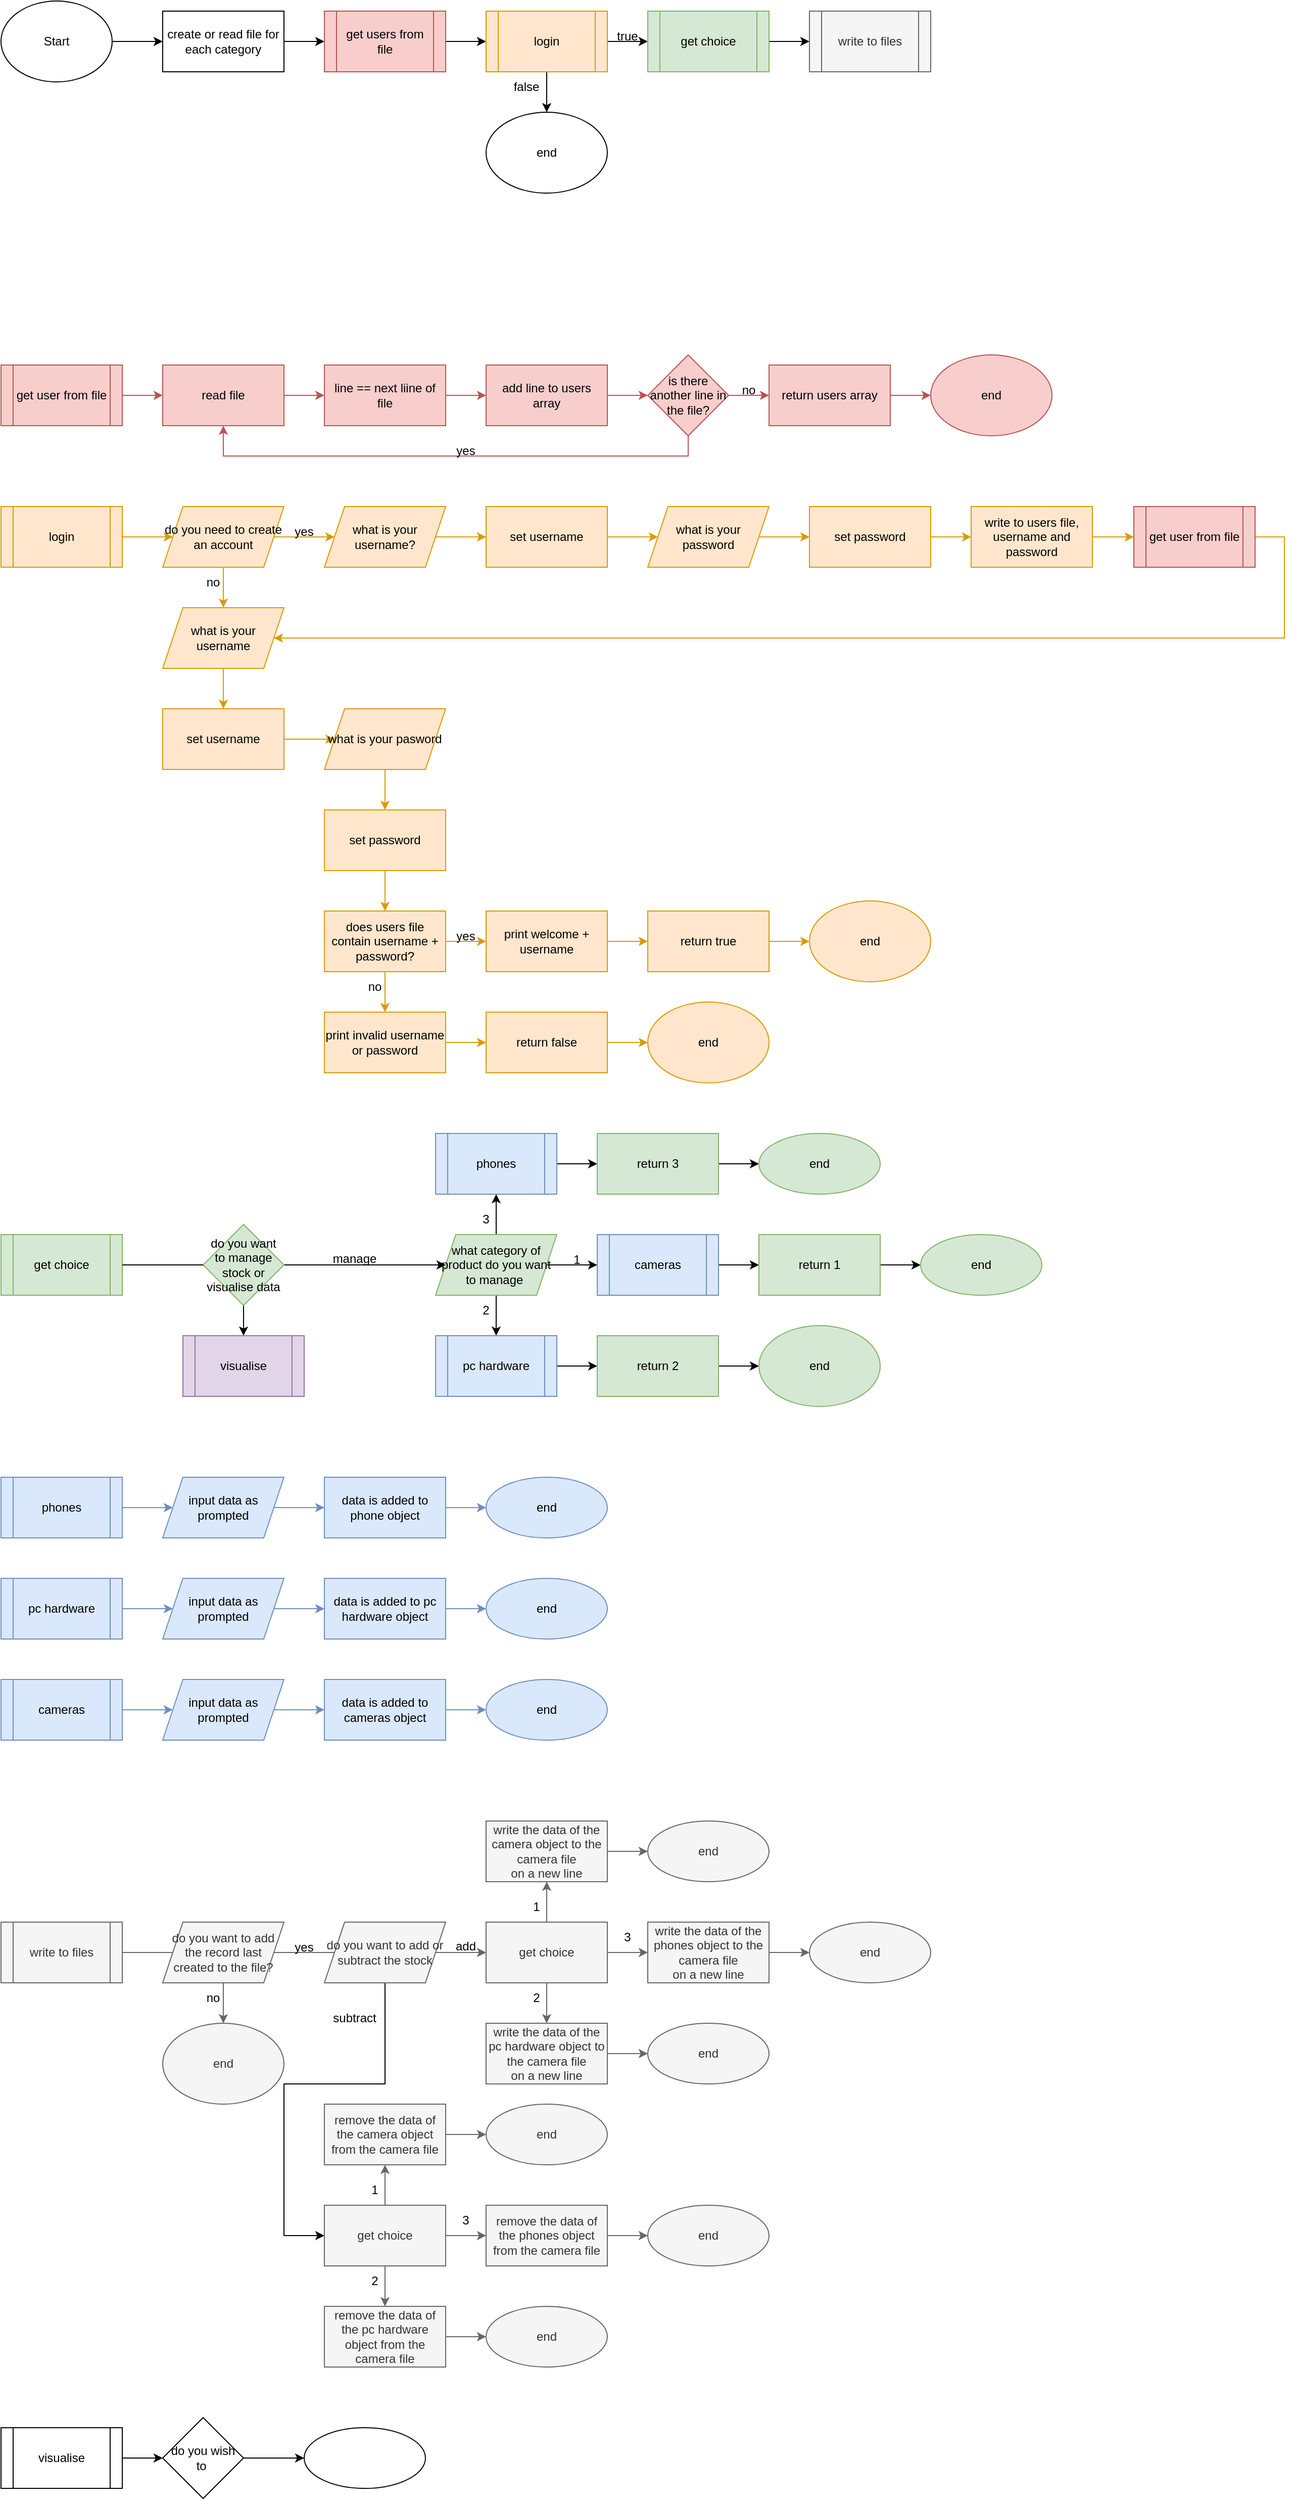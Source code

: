 <mxfile version="18.0.8" type="github">
  <diagram id="C5RBs43oDa-KdzZeNtuy" name="Page-1">
    <mxGraphModel dx="1778" dy="921" grid="1" gridSize="10" guides="1" tooltips="1" connect="1" arrows="1" fold="1" page="1" pageScale="1" pageWidth="827" pageHeight="1169" math="0" shadow="0">
      <root>
        <mxCell id="WIyWlLk6GJQsqaUBKTNV-0" />
        <mxCell id="WIyWlLk6GJQsqaUBKTNV-1" parent="WIyWlLk6GJQsqaUBKTNV-0" />
        <mxCell id="VI_tDkUgzW6t_YD8F6Dv-2" style="edgeStyle=orthogonalEdgeStyle;rounded=0;orthogonalLoop=1;jettySize=auto;html=1;entryX=0;entryY=0.5;entryDx=0;entryDy=0;" parent="WIyWlLk6GJQsqaUBKTNV-1" source="VI_tDkUgzW6t_YD8F6Dv-0" target="VI_tDkUgzW6t_YD8F6Dv-1" edge="1">
          <mxGeometry relative="1" as="geometry" />
        </mxCell>
        <mxCell id="VI_tDkUgzW6t_YD8F6Dv-0" value="Start" style="ellipse;whiteSpace=wrap;html=1;" parent="WIyWlLk6GJQsqaUBKTNV-1" vertex="1">
          <mxGeometry width="110" height="80" as="geometry" />
        </mxCell>
        <mxCell id="VI_tDkUgzW6t_YD8F6Dv-4" style="edgeStyle=orthogonalEdgeStyle;rounded=0;orthogonalLoop=1;jettySize=auto;html=1;exitX=1;exitY=0.5;exitDx=0;exitDy=0;entryX=0;entryY=0.5;entryDx=0;entryDy=0;" parent="WIyWlLk6GJQsqaUBKTNV-1" source="VI_tDkUgzW6t_YD8F6Dv-1" target="VI_tDkUgzW6t_YD8F6Dv-3" edge="1">
          <mxGeometry relative="1" as="geometry" />
        </mxCell>
        <mxCell id="VI_tDkUgzW6t_YD8F6Dv-1" value="create or read file for each category" style="rounded=0;whiteSpace=wrap;html=1;" parent="WIyWlLk6GJQsqaUBKTNV-1" vertex="1">
          <mxGeometry x="160" y="10" width="120" height="60" as="geometry" />
        </mxCell>
        <mxCell id="VI_tDkUgzW6t_YD8F6Dv-25" style="edgeStyle=orthogonalEdgeStyle;rounded=0;orthogonalLoop=1;jettySize=auto;html=1;exitX=1;exitY=0.5;exitDx=0;exitDy=0;entryX=0;entryY=0.5;entryDx=0;entryDy=0;" parent="WIyWlLk6GJQsqaUBKTNV-1" source="VI_tDkUgzW6t_YD8F6Dv-3" target="VI_tDkUgzW6t_YD8F6Dv-24" edge="1">
          <mxGeometry relative="1" as="geometry" />
        </mxCell>
        <mxCell id="VI_tDkUgzW6t_YD8F6Dv-3" value="get users from file" style="shape=process;whiteSpace=wrap;html=1;backgroundOutline=1;fillColor=#f8cecc;strokeColor=#b85450;" parent="WIyWlLk6GJQsqaUBKTNV-1" vertex="1">
          <mxGeometry x="320" y="10" width="120" height="60" as="geometry" />
        </mxCell>
        <mxCell id="VI_tDkUgzW6t_YD8F6Dv-7" style="edgeStyle=orthogonalEdgeStyle;rounded=0;orthogonalLoop=1;jettySize=auto;html=1;exitX=1;exitY=0.5;exitDx=0;exitDy=0;entryX=0;entryY=0.5;entryDx=0;entryDy=0;fillColor=#f8cecc;strokeColor=#b85450;" parent="WIyWlLk6GJQsqaUBKTNV-1" source="VI_tDkUgzW6t_YD8F6Dv-5" target="VI_tDkUgzW6t_YD8F6Dv-6" edge="1">
          <mxGeometry relative="1" as="geometry" />
        </mxCell>
        <mxCell id="VI_tDkUgzW6t_YD8F6Dv-5" value="get user from file" style="shape=process;whiteSpace=wrap;html=1;backgroundOutline=1;fillColor=#f8cecc;strokeColor=#b85450;" parent="WIyWlLk6GJQsqaUBKTNV-1" vertex="1">
          <mxGeometry y="360" width="120" height="60" as="geometry" />
        </mxCell>
        <mxCell id="VI_tDkUgzW6t_YD8F6Dv-9" style="edgeStyle=orthogonalEdgeStyle;rounded=0;orthogonalLoop=1;jettySize=auto;html=1;exitX=1;exitY=0.5;exitDx=0;exitDy=0;entryX=0;entryY=0.5;entryDx=0;entryDy=0;fillColor=#f8cecc;strokeColor=#b85450;" parent="WIyWlLk6GJQsqaUBKTNV-1" source="VI_tDkUgzW6t_YD8F6Dv-6" target="VI_tDkUgzW6t_YD8F6Dv-8" edge="1">
          <mxGeometry relative="1" as="geometry" />
        </mxCell>
        <mxCell id="VI_tDkUgzW6t_YD8F6Dv-6" value="read file" style="rounded=0;whiteSpace=wrap;html=1;fillColor=#f8cecc;strokeColor=#b85450;" parent="WIyWlLk6GJQsqaUBKTNV-1" vertex="1">
          <mxGeometry x="160" y="360" width="120" height="60" as="geometry" />
        </mxCell>
        <mxCell id="VI_tDkUgzW6t_YD8F6Dv-11" style="edgeStyle=orthogonalEdgeStyle;rounded=0;orthogonalLoop=1;jettySize=auto;html=1;exitX=1;exitY=0.5;exitDx=0;exitDy=0;entryX=0;entryY=0.5;entryDx=0;entryDy=0;fillColor=#f8cecc;strokeColor=#b85450;" parent="WIyWlLk6GJQsqaUBKTNV-1" source="VI_tDkUgzW6t_YD8F6Dv-8" target="VI_tDkUgzW6t_YD8F6Dv-10" edge="1">
          <mxGeometry relative="1" as="geometry" />
        </mxCell>
        <mxCell id="VI_tDkUgzW6t_YD8F6Dv-8" value="line == next liine of file" style="rounded=0;whiteSpace=wrap;html=1;fillColor=#f8cecc;strokeColor=#b85450;" parent="WIyWlLk6GJQsqaUBKTNV-1" vertex="1">
          <mxGeometry x="320" y="360" width="120" height="60" as="geometry" />
        </mxCell>
        <mxCell id="VI_tDkUgzW6t_YD8F6Dv-13" style="edgeStyle=orthogonalEdgeStyle;rounded=0;orthogonalLoop=1;jettySize=auto;html=1;exitX=1;exitY=0.5;exitDx=0;exitDy=0;fillColor=#f8cecc;strokeColor=#b85450;" parent="WIyWlLk6GJQsqaUBKTNV-1" source="VI_tDkUgzW6t_YD8F6Dv-10" target="VI_tDkUgzW6t_YD8F6Dv-12" edge="1">
          <mxGeometry relative="1" as="geometry" />
        </mxCell>
        <mxCell id="VI_tDkUgzW6t_YD8F6Dv-10" value="add line to users array" style="rounded=0;whiteSpace=wrap;html=1;fillColor=#f8cecc;strokeColor=#b85450;" parent="WIyWlLk6GJQsqaUBKTNV-1" vertex="1">
          <mxGeometry x="480" y="360" width="120" height="60" as="geometry" />
        </mxCell>
        <mxCell id="VI_tDkUgzW6t_YD8F6Dv-15" style="edgeStyle=orthogonalEdgeStyle;rounded=0;orthogonalLoop=1;jettySize=auto;html=1;exitX=0.5;exitY=1;exitDx=0;exitDy=0;entryX=0.5;entryY=1;entryDx=0;entryDy=0;fillColor=#f8cecc;strokeColor=#b85450;" parent="WIyWlLk6GJQsqaUBKTNV-1" source="VI_tDkUgzW6t_YD8F6Dv-12" target="VI_tDkUgzW6t_YD8F6Dv-6" edge="1">
          <mxGeometry relative="1" as="geometry" />
        </mxCell>
        <mxCell id="VI_tDkUgzW6t_YD8F6Dv-20" style="edgeStyle=orthogonalEdgeStyle;rounded=0;orthogonalLoop=1;jettySize=auto;html=1;entryX=0;entryY=0.5;entryDx=0;entryDy=0;fillColor=#f8cecc;strokeColor=#b85450;" parent="WIyWlLk6GJQsqaUBKTNV-1" source="VI_tDkUgzW6t_YD8F6Dv-12" target="VI_tDkUgzW6t_YD8F6Dv-19" edge="1">
          <mxGeometry relative="1" as="geometry" />
        </mxCell>
        <mxCell id="VI_tDkUgzW6t_YD8F6Dv-12" value="is there another line in the file?" style="rhombus;whiteSpace=wrap;html=1;fillColor=#f8cecc;strokeColor=#b85450;" parent="WIyWlLk6GJQsqaUBKTNV-1" vertex="1">
          <mxGeometry x="640" y="350" width="80" height="80" as="geometry" />
        </mxCell>
        <mxCell id="VI_tDkUgzW6t_YD8F6Dv-16" value="yes" style="text;html=1;align=center;verticalAlign=middle;whiteSpace=wrap;rounded=0;" parent="WIyWlLk6GJQsqaUBKTNV-1" vertex="1">
          <mxGeometry x="430" y="430" width="60" height="30" as="geometry" />
        </mxCell>
        <mxCell id="VI_tDkUgzW6t_YD8F6Dv-22" style="edgeStyle=orthogonalEdgeStyle;rounded=0;orthogonalLoop=1;jettySize=auto;html=1;exitX=1;exitY=0.5;exitDx=0;exitDy=0;entryX=0;entryY=0.5;entryDx=0;entryDy=0;fillColor=#f8cecc;strokeColor=#b85450;" parent="WIyWlLk6GJQsqaUBKTNV-1" source="VI_tDkUgzW6t_YD8F6Dv-19" target="VI_tDkUgzW6t_YD8F6Dv-21" edge="1">
          <mxGeometry relative="1" as="geometry" />
        </mxCell>
        <mxCell id="VI_tDkUgzW6t_YD8F6Dv-19" value="return users array" style="rounded=0;whiteSpace=wrap;html=1;fillColor=#f8cecc;strokeColor=#b85450;" parent="WIyWlLk6GJQsqaUBKTNV-1" vertex="1">
          <mxGeometry x="760" y="360" width="120" height="60" as="geometry" />
        </mxCell>
        <mxCell id="VI_tDkUgzW6t_YD8F6Dv-21" value="end" style="ellipse;whiteSpace=wrap;html=1;fillColor=#f8cecc;strokeColor=#b85450;" parent="WIyWlLk6GJQsqaUBKTNV-1" vertex="1">
          <mxGeometry x="920" y="350" width="120" height="80" as="geometry" />
        </mxCell>
        <mxCell id="VI_tDkUgzW6t_YD8F6Dv-23" value="no" style="text;html=1;align=center;verticalAlign=middle;whiteSpace=wrap;rounded=0;" parent="WIyWlLk6GJQsqaUBKTNV-1" vertex="1">
          <mxGeometry x="710" y="370" width="60" height="30" as="geometry" />
        </mxCell>
        <mxCell id="VI_tDkUgzW6t_YD8F6Dv-73" value="" style="edgeStyle=orthogonalEdgeStyle;rounded=0;orthogonalLoop=1;jettySize=auto;html=1;" parent="WIyWlLk6GJQsqaUBKTNV-1" source="VI_tDkUgzW6t_YD8F6Dv-24" target="VI_tDkUgzW6t_YD8F6Dv-72" edge="1">
          <mxGeometry relative="1" as="geometry" />
        </mxCell>
        <mxCell id="VI_tDkUgzW6t_YD8F6Dv-76" value="" style="edgeStyle=orthogonalEdgeStyle;rounded=0;orthogonalLoop=1;jettySize=auto;html=1;" parent="WIyWlLk6GJQsqaUBKTNV-1" source="VI_tDkUgzW6t_YD8F6Dv-24" target="VI_tDkUgzW6t_YD8F6Dv-75" edge="1">
          <mxGeometry relative="1" as="geometry" />
        </mxCell>
        <mxCell id="VI_tDkUgzW6t_YD8F6Dv-24" value="login" style="shape=process;whiteSpace=wrap;html=1;backgroundOutline=1;fillColor=#ffe6cc;strokeColor=#d79b00;" parent="WIyWlLk6GJQsqaUBKTNV-1" vertex="1">
          <mxGeometry x="480" y="10" width="120" height="60" as="geometry" />
        </mxCell>
        <mxCell id="VI_tDkUgzW6t_YD8F6Dv-28" style="edgeStyle=orthogonalEdgeStyle;rounded=0;orthogonalLoop=1;jettySize=auto;html=1;exitX=1;exitY=0.5;exitDx=0;exitDy=0;fillColor=#ffe6cc;strokeColor=#d79b00;" parent="WIyWlLk6GJQsqaUBKTNV-1" source="VI_tDkUgzW6t_YD8F6Dv-26" target="VI_tDkUgzW6t_YD8F6Dv-27" edge="1">
          <mxGeometry relative="1" as="geometry" />
        </mxCell>
        <mxCell id="VI_tDkUgzW6t_YD8F6Dv-26" value="login" style="shape=process;whiteSpace=wrap;html=1;backgroundOutline=1;fillColor=#ffe6cc;strokeColor=#d79b00;" parent="WIyWlLk6GJQsqaUBKTNV-1" vertex="1">
          <mxGeometry y="500" width="120" height="60" as="geometry" />
        </mxCell>
        <mxCell id="VI_tDkUgzW6t_YD8F6Dv-31" style="edgeStyle=orthogonalEdgeStyle;rounded=0;orthogonalLoop=1;jettySize=auto;html=1;exitX=1;exitY=0.5;exitDx=0;exitDy=0;fillColor=#ffe6cc;strokeColor=#d79b00;" parent="WIyWlLk6GJQsqaUBKTNV-1" source="VI_tDkUgzW6t_YD8F6Dv-27" target="VI_tDkUgzW6t_YD8F6Dv-30" edge="1">
          <mxGeometry relative="1" as="geometry" />
        </mxCell>
        <mxCell id="VI_tDkUgzW6t_YD8F6Dv-47" value="" style="edgeStyle=orthogonalEdgeStyle;rounded=0;orthogonalLoop=1;jettySize=auto;html=1;fillColor=#ffe6cc;strokeColor=#d79b00;" parent="WIyWlLk6GJQsqaUBKTNV-1" source="VI_tDkUgzW6t_YD8F6Dv-27" target="VI_tDkUgzW6t_YD8F6Dv-46" edge="1">
          <mxGeometry relative="1" as="geometry" />
        </mxCell>
        <mxCell id="VI_tDkUgzW6t_YD8F6Dv-27" value="do you need to create an account" style="shape=parallelogram;perimeter=parallelogramPerimeter;whiteSpace=wrap;html=1;fixedSize=1;fillColor=#ffe6cc;strokeColor=#d79b00;" parent="WIyWlLk6GJQsqaUBKTNV-1" vertex="1">
          <mxGeometry x="160" y="500" width="120" height="60" as="geometry" />
        </mxCell>
        <mxCell id="VI_tDkUgzW6t_YD8F6Dv-33" style="edgeStyle=orthogonalEdgeStyle;rounded=0;orthogonalLoop=1;jettySize=auto;html=1;exitX=1;exitY=0.5;exitDx=0;exitDy=0;entryX=0;entryY=0.5;entryDx=0;entryDy=0;fillColor=#ffe6cc;strokeColor=#d79b00;" parent="WIyWlLk6GJQsqaUBKTNV-1" source="VI_tDkUgzW6t_YD8F6Dv-30" target="VI_tDkUgzW6t_YD8F6Dv-32" edge="1">
          <mxGeometry relative="1" as="geometry" />
        </mxCell>
        <mxCell id="VI_tDkUgzW6t_YD8F6Dv-30" value="what is your username?" style="shape=parallelogram;perimeter=parallelogramPerimeter;whiteSpace=wrap;html=1;fixedSize=1;fillColor=#ffe6cc;strokeColor=#d79b00;" parent="WIyWlLk6GJQsqaUBKTNV-1" vertex="1">
          <mxGeometry x="320" y="500" width="120" height="60" as="geometry" />
        </mxCell>
        <mxCell id="VI_tDkUgzW6t_YD8F6Dv-35" style="edgeStyle=orthogonalEdgeStyle;rounded=0;orthogonalLoop=1;jettySize=auto;html=1;exitX=1;exitY=0.5;exitDx=0;exitDy=0;fillColor=#ffe6cc;strokeColor=#d79b00;" parent="WIyWlLk6GJQsqaUBKTNV-1" source="VI_tDkUgzW6t_YD8F6Dv-32" target="VI_tDkUgzW6t_YD8F6Dv-34" edge="1">
          <mxGeometry relative="1" as="geometry" />
        </mxCell>
        <mxCell id="VI_tDkUgzW6t_YD8F6Dv-32" value="set username" style="rounded=0;whiteSpace=wrap;html=1;fillColor=#ffe6cc;strokeColor=#d79b00;" parent="WIyWlLk6GJQsqaUBKTNV-1" vertex="1">
          <mxGeometry x="480" y="500" width="120" height="60" as="geometry" />
        </mxCell>
        <mxCell id="VI_tDkUgzW6t_YD8F6Dv-38" value="" style="edgeStyle=orthogonalEdgeStyle;rounded=0;orthogonalLoop=1;jettySize=auto;html=1;fillColor=#ffe6cc;strokeColor=#d79b00;" parent="WIyWlLk6GJQsqaUBKTNV-1" source="VI_tDkUgzW6t_YD8F6Dv-34" target="VI_tDkUgzW6t_YD8F6Dv-37" edge="1">
          <mxGeometry relative="1" as="geometry" />
        </mxCell>
        <mxCell id="VI_tDkUgzW6t_YD8F6Dv-34" value="what is your password" style="shape=parallelogram;perimeter=parallelogramPerimeter;whiteSpace=wrap;html=1;fixedSize=1;fillColor=#ffe6cc;strokeColor=#d79b00;" parent="WIyWlLk6GJQsqaUBKTNV-1" vertex="1">
          <mxGeometry x="640" y="500" width="120" height="60" as="geometry" />
        </mxCell>
        <mxCell id="VI_tDkUgzW6t_YD8F6Dv-36" value="yes" style="text;html=1;align=center;verticalAlign=middle;whiteSpace=wrap;rounded=0;" parent="WIyWlLk6GJQsqaUBKTNV-1" vertex="1">
          <mxGeometry x="270" y="510" width="60" height="30" as="geometry" />
        </mxCell>
        <mxCell id="VI_tDkUgzW6t_YD8F6Dv-40" value="" style="edgeStyle=orthogonalEdgeStyle;rounded=0;orthogonalLoop=1;jettySize=auto;html=1;fillColor=#ffe6cc;strokeColor=#d79b00;" parent="WIyWlLk6GJQsqaUBKTNV-1" source="VI_tDkUgzW6t_YD8F6Dv-37" target="VI_tDkUgzW6t_YD8F6Dv-39" edge="1">
          <mxGeometry relative="1" as="geometry" />
        </mxCell>
        <mxCell id="VI_tDkUgzW6t_YD8F6Dv-37" value="set password" style="rounded=0;whiteSpace=wrap;html=1;fillColor=#ffe6cc;strokeColor=#d79b00;" parent="WIyWlLk6GJQsqaUBKTNV-1" vertex="1">
          <mxGeometry x="800" y="500" width="120" height="60" as="geometry" />
        </mxCell>
        <mxCell id="VI_tDkUgzW6t_YD8F6Dv-42" value="" style="edgeStyle=orthogonalEdgeStyle;rounded=0;orthogonalLoop=1;jettySize=auto;html=1;fillColor=#ffe6cc;strokeColor=#d79b00;" parent="WIyWlLk6GJQsqaUBKTNV-1" source="VI_tDkUgzW6t_YD8F6Dv-39" target="VI_tDkUgzW6t_YD8F6Dv-41" edge="1">
          <mxGeometry relative="1" as="geometry" />
        </mxCell>
        <mxCell id="VI_tDkUgzW6t_YD8F6Dv-39" value="write to users file, username and password" style="rounded=0;whiteSpace=wrap;html=1;fillColor=#ffe6cc;strokeColor=#d79b00;" parent="WIyWlLk6GJQsqaUBKTNV-1" vertex="1">
          <mxGeometry x="960" y="500" width="120" height="60" as="geometry" />
        </mxCell>
        <mxCell id="VI_tDkUgzW6t_YD8F6Dv-45" value="" style="edgeStyle=orthogonalEdgeStyle;rounded=0;orthogonalLoop=1;jettySize=auto;html=1;entryX=1;entryY=0.5;entryDx=0;entryDy=0;fillColor=#ffe6cc;strokeColor=#d79b00;" parent="WIyWlLk6GJQsqaUBKTNV-1" source="VI_tDkUgzW6t_YD8F6Dv-41" target="VI_tDkUgzW6t_YD8F6Dv-46" edge="1">
          <mxGeometry relative="1" as="geometry">
            <mxPoint x="520" y="650" as="targetPoint" />
            <Array as="points">
              <mxPoint x="1270" y="530" />
              <mxPoint x="1270" y="630" />
            </Array>
          </mxGeometry>
        </mxCell>
        <mxCell id="VI_tDkUgzW6t_YD8F6Dv-41" value="get user from file" style="shape=process;whiteSpace=wrap;html=1;backgroundOutline=1;fillColor=#f8cecc;strokeColor=#b85450;" parent="WIyWlLk6GJQsqaUBKTNV-1" vertex="1">
          <mxGeometry x="1121" y="500" width="120" height="60" as="geometry" />
        </mxCell>
        <mxCell id="VI_tDkUgzW6t_YD8F6Dv-49" value="" style="edgeStyle=orthogonalEdgeStyle;rounded=0;orthogonalLoop=1;jettySize=auto;html=1;fillColor=#ffe6cc;strokeColor=#d79b00;" parent="WIyWlLk6GJQsqaUBKTNV-1" source="VI_tDkUgzW6t_YD8F6Dv-46" target="VI_tDkUgzW6t_YD8F6Dv-48" edge="1">
          <mxGeometry relative="1" as="geometry" />
        </mxCell>
        <mxCell id="VI_tDkUgzW6t_YD8F6Dv-46" value="what is your username" style="shape=parallelogram;perimeter=parallelogramPerimeter;whiteSpace=wrap;html=1;fixedSize=1;fillColor=#ffe6cc;strokeColor=#d79b00;" parent="WIyWlLk6GJQsqaUBKTNV-1" vertex="1">
          <mxGeometry x="160" y="600" width="120" height="60" as="geometry" />
        </mxCell>
        <mxCell id="VI_tDkUgzW6t_YD8F6Dv-51" value="" style="edgeStyle=orthogonalEdgeStyle;rounded=0;orthogonalLoop=1;jettySize=auto;html=1;fillColor=#ffe6cc;strokeColor=#d79b00;" parent="WIyWlLk6GJQsqaUBKTNV-1" source="VI_tDkUgzW6t_YD8F6Dv-48" target="VI_tDkUgzW6t_YD8F6Dv-50" edge="1">
          <mxGeometry relative="1" as="geometry" />
        </mxCell>
        <mxCell id="VI_tDkUgzW6t_YD8F6Dv-48" value="set username" style="rounded=0;whiteSpace=wrap;html=1;fillColor=#ffe6cc;strokeColor=#d79b00;" parent="WIyWlLk6GJQsqaUBKTNV-1" vertex="1">
          <mxGeometry x="160" y="700" width="120" height="60" as="geometry" />
        </mxCell>
        <mxCell id="VI_tDkUgzW6t_YD8F6Dv-53" value="" style="edgeStyle=orthogonalEdgeStyle;rounded=0;orthogonalLoop=1;jettySize=auto;html=1;fillColor=#ffe6cc;strokeColor=#d79b00;" parent="WIyWlLk6GJQsqaUBKTNV-1" source="VI_tDkUgzW6t_YD8F6Dv-50" target="VI_tDkUgzW6t_YD8F6Dv-52" edge="1">
          <mxGeometry relative="1" as="geometry" />
        </mxCell>
        <mxCell id="VI_tDkUgzW6t_YD8F6Dv-50" value="what is your pasword" style="shape=parallelogram;perimeter=parallelogramPerimeter;whiteSpace=wrap;html=1;fixedSize=1;fillColor=#ffe6cc;strokeColor=#d79b00;" parent="WIyWlLk6GJQsqaUBKTNV-1" vertex="1">
          <mxGeometry x="320" y="700" width="120" height="60" as="geometry" />
        </mxCell>
        <mxCell id="VI_tDkUgzW6t_YD8F6Dv-55" value="" style="edgeStyle=orthogonalEdgeStyle;rounded=0;orthogonalLoop=1;jettySize=auto;html=1;fillColor=#ffe6cc;strokeColor=#d79b00;" parent="WIyWlLk6GJQsqaUBKTNV-1" source="VI_tDkUgzW6t_YD8F6Dv-52" target="VI_tDkUgzW6t_YD8F6Dv-54" edge="1">
          <mxGeometry relative="1" as="geometry" />
        </mxCell>
        <mxCell id="VI_tDkUgzW6t_YD8F6Dv-52" value="set password" style="rounded=0;whiteSpace=wrap;html=1;fillColor=#ffe6cc;strokeColor=#d79b00;" parent="WIyWlLk6GJQsqaUBKTNV-1" vertex="1">
          <mxGeometry x="320" y="800" width="120" height="60" as="geometry" />
        </mxCell>
        <mxCell id="VI_tDkUgzW6t_YD8F6Dv-57" value="" style="edgeStyle=orthogonalEdgeStyle;rounded=0;orthogonalLoop=1;jettySize=auto;html=1;fillColor=#ffe6cc;strokeColor=#d79b00;" parent="WIyWlLk6GJQsqaUBKTNV-1" source="VI_tDkUgzW6t_YD8F6Dv-54" target="VI_tDkUgzW6t_YD8F6Dv-56" edge="1">
          <mxGeometry relative="1" as="geometry" />
        </mxCell>
        <mxCell id="VI_tDkUgzW6t_YD8F6Dv-64" value="" style="edgeStyle=orthogonalEdgeStyle;rounded=0;orthogonalLoop=1;jettySize=auto;html=1;fillColor=#ffe6cc;strokeColor=#d79b00;" parent="WIyWlLk6GJQsqaUBKTNV-1" source="VI_tDkUgzW6t_YD8F6Dv-54" target="VI_tDkUgzW6t_YD8F6Dv-63" edge="1">
          <mxGeometry relative="1" as="geometry" />
        </mxCell>
        <mxCell id="VI_tDkUgzW6t_YD8F6Dv-54" value="does users file contain username + password?" style="rounded=0;whiteSpace=wrap;html=1;fillColor=#ffe6cc;strokeColor=#d79b00;" parent="WIyWlLk6GJQsqaUBKTNV-1" vertex="1">
          <mxGeometry x="320" y="900" width="120" height="60" as="geometry" />
        </mxCell>
        <mxCell id="VI_tDkUgzW6t_YD8F6Dv-60" value="" style="edgeStyle=orthogonalEdgeStyle;rounded=0;orthogonalLoop=1;jettySize=auto;html=1;fillColor=#ffe6cc;strokeColor=#d79b00;" parent="WIyWlLk6GJQsqaUBKTNV-1" source="VI_tDkUgzW6t_YD8F6Dv-56" target="VI_tDkUgzW6t_YD8F6Dv-59" edge="1">
          <mxGeometry relative="1" as="geometry" />
        </mxCell>
        <mxCell id="VI_tDkUgzW6t_YD8F6Dv-56" value="print welcome + username" style="rounded=0;whiteSpace=wrap;html=1;fillColor=#ffe6cc;strokeColor=#d79b00;" parent="WIyWlLk6GJQsqaUBKTNV-1" vertex="1">
          <mxGeometry x="480" y="900" width="120" height="60" as="geometry" />
        </mxCell>
        <mxCell id="VI_tDkUgzW6t_YD8F6Dv-62" value="" style="edgeStyle=orthogonalEdgeStyle;rounded=0;orthogonalLoop=1;jettySize=auto;html=1;fillColor=#ffe6cc;strokeColor=#d79b00;" parent="WIyWlLk6GJQsqaUBKTNV-1" source="VI_tDkUgzW6t_YD8F6Dv-59" target="VI_tDkUgzW6t_YD8F6Dv-61" edge="1">
          <mxGeometry relative="1" as="geometry" />
        </mxCell>
        <mxCell id="VI_tDkUgzW6t_YD8F6Dv-59" value="return true" style="rounded=0;whiteSpace=wrap;html=1;fillColor=#ffe6cc;strokeColor=#d79b00;" parent="WIyWlLk6GJQsqaUBKTNV-1" vertex="1">
          <mxGeometry x="640" y="900" width="120" height="60" as="geometry" />
        </mxCell>
        <mxCell id="VI_tDkUgzW6t_YD8F6Dv-61" value="end" style="ellipse;whiteSpace=wrap;html=1;fillColor=#ffe6cc;strokeColor=#d79b00;" parent="WIyWlLk6GJQsqaUBKTNV-1" vertex="1">
          <mxGeometry x="800" y="890" width="120" height="80" as="geometry" />
        </mxCell>
        <mxCell id="VI_tDkUgzW6t_YD8F6Dv-66" value="" style="edgeStyle=orthogonalEdgeStyle;rounded=0;orthogonalLoop=1;jettySize=auto;html=1;fillColor=#ffe6cc;strokeColor=#d79b00;" parent="WIyWlLk6GJQsqaUBKTNV-1" source="VI_tDkUgzW6t_YD8F6Dv-63" target="VI_tDkUgzW6t_YD8F6Dv-65" edge="1">
          <mxGeometry relative="1" as="geometry" />
        </mxCell>
        <mxCell id="VI_tDkUgzW6t_YD8F6Dv-63" value="print invalid username or password" style="rounded=0;whiteSpace=wrap;html=1;fillColor=#ffe6cc;strokeColor=#d79b00;" parent="WIyWlLk6GJQsqaUBKTNV-1" vertex="1">
          <mxGeometry x="320" y="1000" width="120" height="60" as="geometry" />
        </mxCell>
        <mxCell id="VI_tDkUgzW6t_YD8F6Dv-68" value="" style="edgeStyle=orthogonalEdgeStyle;rounded=0;orthogonalLoop=1;jettySize=auto;html=1;fillColor=#ffe6cc;strokeColor=#d79b00;" parent="WIyWlLk6GJQsqaUBKTNV-1" source="VI_tDkUgzW6t_YD8F6Dv-65" target="VI_tDkUgzW6t_YD8F6Dv-67" edge="1">
          <mxGeometry relative="1" as="geometry" />
        </mxCell>
        <mxCell id="VI_tDkUgzW6t_YD8F6Dv-65" value="return false" style="rounded=0;whiteSpace=wrap;html=1;fillColor=#ffe6cc;strokeColor=#d79b00;" parent="WIyWlLk6GJQsqaUBKTNV-1" vertex="1">
          <mxGeometry x="480" y="1000" width="120" height="60" as="geometry" />
        </mxCell>
        <mxCell id="VI_tDkUgzW6t_YD8F6Dv-67" value="end" style="ellipse;whiteSpace=wrap;html=1;fillColor=#ffe6cc;strokeColor=#d79b00;" parent="WIyWlLk6GJQsqaUBKTNV-1" vertex="1">
          <mxGeometry x="640" y="990" width="120" height="80" as="geometry" />
        </mxCell>
        <mxCell id="VI_tDkUgzW6t_YD8F6Dv-69" value="no" style="text;html=1;align=center;verticalAlign=middle;whiteSpace=wrap;rounded=0;" parent="WIyWlLk6GJQsqaUBKTNV-1" vertex="1">
          <mxGeometry x="180" y="560" width="60" height="30" as="geometry" />
        </mxCell>
        <mxCell id="VI_tDkUgzW6t_YD8F6Dv-70" value="yes" style="text;html=1;align=center;verticalAlign=middle;whiteSpace=wrap;rounded=0;" parent="WIyWlLk6GJQsqaUBKTNV-1" vertex="1">
          <mxGeometry x="430" y="910" width="60" height="30" as="geometry" />
        </mxCell>
        <mxCell id="VI_tDkUgzW6t_YD8F6Dv-71" value="no" style="text;html=1;align=center;verticalAlign=middle;whiteSpace=wrap;rounded=0;" parent="WIyWlLk6GJQsqaUBKTNV-1" vertex="1">
          <mxGeometry x="340" y="960" width="60" height="30" as="geometry" />
        </mxCell>
        <mxCell id="VI_tDkUgzW6t_YD8F6Dv-128" value="" style="edgeStyle=orthogonalEdgeStyle;rounded=0;orthogonalLoop=1;jettySize=auto;html=1;" parent="WIyWlLk6GJQsqaUBKTNV-1" source="VI_tDkUgzW6t_YD8F6Dv-72" target="VI_tDkUgzW6t_YD8F6Dv-127" edge="1">
          <mxGeometry relative="1" as="geometry" />
        </mxCell>
        <mxCell id="VI_tDkUgzW6t_YD8F6Dv-72" value="get choice" style="shape=process;whiteSpace=wrap;html=1;backgroundOutline=1;fillColor=#d5e8d4;strokeColor=#82b366;" parent="WIyWlLk6GJQsqaUBKTNV-1" vertex="1">
          <mxGeometry x="640" y="10" width="120" height="60" as="geometry" />
        </mxCell>
        <mxCell id="VI_tDkUgzW6t_YD8F6Dv-75" value="end" style="ellipse;whiteSpace=wrap;html=1;" parent="WIyWlLk6GJQsqaUBKTNV-1" vertex="1">
          <mxGeometry x="480" y="110" width="120" height="80" as="geometry" />
        </mxCell>
        <mxCell id="VI_tDkUgzW6t_YD8F6Dv-77" value="false" style="text;html=1;strokeColor=none;fillColor=none;align=center;verticalAlign=middle;whiteSpace=wrap;rounded=0;" parent="WIyWlLk6GJQsqaUBKTNV-1" vertex="1">
          <mxGeometry x="490" y="70" width="60" height="30" as="geometry" />
        </mxCell>
        <mxCell id="VI_tDkUgzW6t_YD8F6Dv-79" value="true" style="text;html=1;strokeColor=none;fillColor=none;align=center;verticalAlign=middle;whiteSpace=wrap;rounded=0;" parent="WIyWlLk6GJQsqaUBKTNV-1" vertex="1">
          <mxGeometry x="590" y="20" width="60" height="30" as="geometry" />
        </mxCell>
        <mxCell id="VI_tDkUgzW6t_YD8F6Dv-82" value="" style="edgeStyle=orthogonalEdgeStyle;rounded=0;orthogonalLoop=1;jettySize=auto;html=1;startArrow=none;" parent="WIyWlLk6GJQsqaUBKTNV-1" source="hmivGs_bVHkpQ192sONv-41" target="VI_tDkUgzW6t_YD8F6Dv-81" edge="1">
          <mxGeometry relative="1" as="geometry" />
        </mxCell>
        <mxCell id="VI_tDkUgzW6t_YD8F6Dv-80" value="get choice" style="shape=process;whiteSpace=wrap;html=1;backgroundOutline=1;fillColor=#d5e8d4;strokeColor=#82b366;" parent="WIyWlLk6GJQsqaUBKTNV-1" vertex="1">
          <mxGeometry y="1220" width="120" height="60" as="geometry" />
        </mxCell>
        <mxCell id="VI_tDkUgzW6t_YD8F6Dv-84" value="" style="edgeStyle=orthogonalEdgeStyle;rounded=0;orthogonalLoop=1;jettySize=auto;html=1;" parent="WIyWlLk6GJQsqaUBKTNV-1" source="VI_tDkUgzW6t_YD8F6Dv-81" target="VI_tDkUgzW6t_YD8F6Dv-83" edge="1">
          <mxGeometry relative="1" as="geometry" />
        </mxCell>
        <mxCell id="VI_tDkUgzW6t_YD8F6Dv-86" value="" style="edgeStyle=orthogonalEdgeStyle;rounded=0;orthogonalLoop=1;jettySize=auto;html=1;" parent="WIyWlLk6GJQsqaUBKTNV-1" source="VI_tDkUgzW6t_YD8F6Dv-81" target="VI_tDkUgzW6t_YD8F6Dv-85" edge="1">
          <mxGeometry relative="1" as="geometry" />
        </mxCell>
        <mxCell id="VI_tDkUgzW6t_YD8F6Dv-88" value="" style="edgeStyle=orthogonalEdgeStyle;rounded=0;orthogonalLoop=1;jettySize=auto;html=1;" parent="WIyWlLk6GJQsqaUBKTNV-1" source="VI_tDkUgzW6t_YD8F6Dv-81" target="VI_tDkUgzW6t_YD8F6Dv-87" edge="1">
          <mxGeometry relative="1" as="geometry" />
        </mxCell>
        <mxCell id="VI_tDkUgzW6t_YD8F6Dv-81" value="what category of product do you want to manage&amp;nbsp;" style="shape=parallelogram;perimeter=parallelogramPerimeter;whiteSpace=wrap;html=1;fixedSize=1;fillColor=#d5e8d4;strokeColor=#82b366;" parent="WIyWlLk6GJQsqaUBKTNV-1" vertex="1">
          <mxGeometry x="430" y="1220" width="120" height="60" as="geometry" />
        </mxCell>
        <mxCell id="VI_tDkUgzW6t_YD8F6Dv-95" value="" style="edgeStyle=orthogonalEdgeStyle;rounded=0;orthogonalLoop=1;jettySize=auto;html=1;" parent="WIyWlLk6GJQsqaUBKTNV-1" source="VI_tDkUgzW6t_YD8F6Dv-83" target="VI_tDkUgzW6t_YD8F6Dv-94" edge="1">
          <mxGeometry relative="1" as="geometry" />
        </mxCell>
        <mxCell id="VI_tDkUgzW6t_YD8F6Dv-83" value="cameras" style="shape=process;whiteSpace=wrap;html=1;backgroundOutline=1;fillColor=#dae8fc;strokeColor=#6c8ebf;" parent="WIyWlLk6GJQsqaUBKTNV-1" vertex="1">
          <mxGeometry x="590" y="1220" width="120" height="60" as="geometry" />
        </mxCell>
        <mxCell id="VI_tDkUgzW6t_YD8F6Dv-97" value="" style="edgeStyle=orthogonalEdgeStyle;rounded=0;orthogonalLoop=1;jettySize=auto;html=1;" parent="WIyWlLk6GJQsqaUBKTNV-1" source="VI_tDkUgzW6t_YD8F6Dv-85" target="VI_tDkUgzW6t_YD8F6Dv-96" edge="1">
          <mxGeometry relative="1" as="geometry" />
        </mxCell>
        <mxCell id="VI_tDkUgzW6t_YD8F6Dv-85" value="pc hardware" style="shape=process;whiteSpace=wrap;html=1;backgroundOutline=1;fillColor=#dae8fc;strokeColor=#6c8ebf;" parent="WIyWlLk6GJQsqaUBKTNV-1" vertex="1">
          <mxGeometry x="430" y="1320" width="120" height="60" as="geometry" />
        </mxCell>
        <mxCell id="VI_tDkUgzW6t_YD8F6Dv-93" value="" style="edgeStyle=orthogonalEdgeStyle;rounded=0;orthogonalLoop=1;jettySize=auto;html=1;" parent="WIyWlLk6GJQsqaUBKTNV-1" source="VI_tDkUgzW6t_YD8F6Dv-87" target="VI_tDkUgzW6t_YD8F6Dv-92" edge="1">
          <mxGeometry relative="1" as="geometry" />
        </mxCell>
        <mxCell id="VI_tDkUgzW6t_YD8F6Dv-87" value="phones" style="shape=process;whiteSpace=wrap;html=1;backgroundOutline=1;fillColor=#dae8fc;strokeColor=#6c8ebf;" parent="WIyWlLk6GJQsqaUBKTNV-1" vertex="1">
          <mxGeometry x="430" y="1120" width="120" height="60" as="geometry" />
        </mxCell>
        <mxCell id="VI_tDkUgzW6t_YD8F6Dv-89" value="1" style="text;html=1;strokeColor=none;fillColor=none;align=center;verticalAlign=middle;whiteSpace=wrap;rounded=0;" parent="WIyWlLk6GJQsqaUBKTNV-1" vertex="1">
          <mxGeometry x="540" y="1230" width="60" height="30" as="geometry" />
        </mxCell>
        <mxCell id="VI_tDkUgzW6t_YD8F6Dv-90" value="2" style="text;html=1;strokeColor=none;fillColor=none;align=center;verticalAlign=middle;whiteSpace=wrap;rounded=0;" parent="WIyWlLk6GJQsqaUBKTNV-1" vertex="1">
          <mxGeometry x="450" y="1280" width="60" height="30" as="geometry" />
        </mxCell>
        <mxCell id="VI_tDkUgzW6t_YD8F6Dv-91" value="3" style="text;html=1;strokeColor=none;fillColor=none;align=center;verticalAlign=middle;whiteSpace=wrap;rounded=0;" parent="WIyWlLk6GJQsqaUBKTNV-1" vertex="1">
          <mxGeometry x="450" y="1190" width="60" height="30" as="geometry" />
        </mxCell>
        <mxCell id="VI_tDkUgzW6t_YD8F6Dv-99" value="" style="edgeStyle=orthogonalEdgeStyle;rounded=0;orthogonalLoop=1;jettySize=auto;html=1;" parent="WIyWlLk6GJQsqaUBKTNV-1" source="VI_tDkUgzW6t_YD8F6Dv-92" target="VI_tDkUgzW6t_YD8F6Dv-98" edge="1">
          <mxGeometry relative="1" as="geometry" />
        </mxCell>
        <mxCell id="VI_tDkUgzW6t_YD8F6Dv-92" value="return 3" style="rounded=0;whiteSpace=wrap;html=1;fillColor=#d5e8d4;strokeColor=#82b366;" parent="WIyWlLk6GJQsqaUBKTNV-1" vertex="1">
          <mxGeometry x="590" y="1120" width="120" height="60" as="geometry" />
        </mxCell>
        <mxCell id="VI_tDkUgzW6t_YD8F6Dv-101" value="" style="edgeStyle=orthogonalEdgeStyle;rounded=0;orthogonalLoop=1;jettySize=auto;html=1;" parent="WIyWlLk6GJQsqaUBKTNV-1" source="VI_tDkUgzW6t_YD8F6Dv-94" target="VI_tDkUgzW6t_YD8F6Dv-100" edge="1">
          <mxGeometry relative="1" as="geometry" />
        </mxCell>
        <mxCell id="VI_tDkUgzW6t_YD8F6Dv-94" value="return 1" style="whiteSpace=wrap;html=1;fillColor=#d5e8d4;strokeColor=#82b366;" parent="WIyWlLk6GJQsqaUBKTNV-1" vertex="1">
          <mxGeometry x="750" y="1220" width="120" height="60" as="geometry" />
        </mxCell>
        <mxCell id="VI_tDkUgzW6t_YD8F6Dv-103" value="" style="edgeStyle=orthogonalEdgeStyle;rounded=0;orthogonalLoop=1;jettySize=auto;html=1;" parent="WIyWlLk6GJQsqaUBKTNV-1" source="VI_tDkUgzW6t_YD8F6Dv-96" target="VI_tDkUgzW6t_YD8F6Dv-102" edge="1">
          <mxGeometry relative="1" as="geometry" />
        </mxCell>
        <mxCell id="VI_tDkUgzW6t_YD8F6Dv-96" value="return 2" style="whiteSpace=wrap;html=1;fillColor=#d5e8d4;strokeColor=#82b366;" parent="WIyWlLk6GJQsqaUBKTNV-1" vertex="1">
          <mxGeometry x="590" y="1320" width="120" height="60" as="geometry" />
        </mxCell>
        <mxCell id="VI_tDkUgzW6t_YD8F6Dv-98" value="end" style="ellipse;whiteSpace=wrap;html=1;rounded=0;fillColor=#d5e8d4;strokeColor=#82b366;" parent="WIyWlLk6GJQsqaUBKTNV-1" vertex="1">
          <mxGeometry x="750" y="1120" width="120" height="60" as="geometry" />
        </mxCell>
        <mxCell id="VI_tDkUgzW6t_YD8F6Dv-100" value="end" style="ellipse;whiteSpace=wrap;html=1;fillColor=#d5e8d4;strokeColor=#82b366;" parent="WIyWlLk6GJQsqaUBKTNV-1" vertex="1">
          <mxGeometry x="910" y="1220" width="120" height="60" as="geometry" />
        </mxCell>
        <mxCell id="VI_tDkUgzW6t_YD8F6Dv-102" value="end" style="ellipse;whiteSpace=wrap;html=1;fillColor=#d5e8d4;strokeColor=#82b366;" parent="WIyWlLk6GJQsqaUBKTNV-1" vertex="1">
          <mxGeometry x="750" y="1310" width="120" height="80" as="geometry" />
        </mxCell>
        <mxCell id="VI_tDkUgzW6t_YD8F6Dv-107" value="" style="edgeStyle=orthogonalEdgeStyle;rounded=0;orthogonalLoop=1;jettySize=auto;html=1;fillColor=#dae8fc;strokeColor=#6c8ebf;" parent="WIyWlLk6GJQsqaUBKTNV-1" source="VI_tDkUgzW6t_YD8F6Dv-104" target="VI_tDkUgzW6t_YD8F6Dv-106" edge="1">
          <mxGeometry relative="1" as="geometry" />
        </mxCell>
        <mxCell id="VI_tDkUgzW6t_YD8F6Dv-104" value="phones" style="shape=process;whiteSpace=wrap;html=1;backgroundOutline=1;fillColor=#dae8fc;strokeColor=#6c8ebf;" parent="WIyWlLk6GJQsqaUBKTNV-1" vertex="1">
          <mxGeometry y="1460" width="120" height="60" as="geometry" />
        </mxCell>
        <mxCell id="VI_tDkUgzW6t_YD8F6Dv-109" value="" style="edgeStyle=orthogonalEdgeStyle;rounded=0;orthogonalLoop=1;jettySize=auto;html=1;fillColor=#dae8fc;strokeColor=#6c8ebf;" parent="WIyWlLk6GJQsqaUBKTNV-1" source="VI_tDkUgzW6t_YD8F6Dv-106" target="VI_tDkUgzW6t_YD8F6Dv-108" edge="1">
          <mxGeometry relative="1" as="geometry" />
        </mxCell>
        <mxCell id="VI_tDkUgzW6t_YD8F6Dv-106" value="input data as prompted" style="shape=parallelogram;perimeter=parallelogramPerimeter;whiteSpace=wrap;html=1;fixedSize=1;fillColor=#dae8fc;strokeColor=#6c8ebf;" parent="WIyWlLk6GJQsqaUBKTNV-1" vertex="1">
          <mxGeometry x="160" y="1460" width="120" height="60" as="geometry" />
        </mxCell>
        <mxCell id="VI_tDkUgzW6t_YD8F6Dv-112" value="" style="edgeStyle=orthogonalEdgeStyle;rounded=0;orthogonalLoop=1;jettySize=auto;html=1;fillColor=#dae8fc;strokeColor=#6c8ebf;" parent="WIyWlLk6GJQsqaUBKTNV-1" source="VI_tDkUgzW6t_YD8F6Dv-108" target="VI_tDkUgzW6t_YD8F6Dv-111" edge="1">
          <mxGeometry relative="1" as="geometry" />
        </mxCell>
        <mxCell id="VI_tDkUgzW6t_YD8F6Dv-108" value="data is added to phone object" style="whiteSpace=wrap;html=1;fillColor=#dae8fc;strokeColor=#6c8ebf;" parent="WIyWlLk6GJQsqaUBKTNV-1" vertex="1">
          <mxGeometry x="320" y="1460" width="120" height="60" as="geometry" />
        </mxCell>
        <mxCell id="VI_tDkUgzW6t_YD8F6Dv-111" value="end" style="ellipse;whiteSpace=wrap;html=1;fillColor=#dae8fc;strokeColor=#6c8ebf;" parent="WIyWlLk6GJQsqaUBKTNV-1" vertex="1">
          <mxGeometry x="480" y="1460" width="120" height="60" as="geometry" />
        </mxCell>
        <mxCell id="VI_tDkUgzW6t_YD8F6Dv-113" value="" style="edgeStyle=orthogonalEdgeStyle;rounded=0;orthogonalLoop=1;jettySize=auto;html=1;fillColor=#dae8fc;strokeColor=#6c8ebf;" parent="WIyWlLk6GJQsqaUBKTNV-1" source="VI_tDkUgzW6t_YD8F6Dv-114" target="VI_tDkUgzW6t_YD8F6Dv-116" edge="1">
          <mxGeometry relative="1" as="geometry" />
        </mxCell>
        <mxCell id="VI_tDkUgzW6t_YD8F6Dv-114" value="pc hardware" style="shape=process;whiteSpace=wrap;html=1;backgroundOutline=1;fillColor=#dae8fc;strokeColor=#6c8ebf;" parent="WIyWlLk6GJQsqaUBKTNV-1" vertex="1">
          <mxGeometry y="1560" width="120" height="60" as="geometry" />
        </mxCell>
        <mxCell id="VI_tDkUgzW6t_YD8F6Dv-115" value="" style="edgeStyle=orthogonalEdgeStyle;rounded=0;orthogonalLoop=1;jettySize=auto;html=1;fillColor=#dae8fc;strokeColor=#6c8ebf;" parent="WIyWlLk6GJQsqaUBKTNV-1" source="VI_tDkUgzW6t_YD8F6Dv-116" target="VI_tDkUgzW6t_YD8F6Dv-118" edge="1">
          <mxGeometry relative="1" as="geometry" />
        </mxCell>
        <mxCell id="VI_tDkUgzW6t_YD8F6Dv-116" value="input data as prompted" style="shape=parallelogram;perimeter=parallelogramPerimeter;whiteSpace=wrap;html=1;fixedSize=1;fillColor=#dae8fc;strokeColor=#6c8ebf;" parent="WIyWlLk6GJQsqaUBKTNV-1" vertex="1">
          <mxGeometry x="160" y="1560" width="120" height="60" as="geometry" />
        </mxCell>
        <mxCell id="VI_tDkUgzW6t_YD8F6Dv-117" value="" style="edgeStyle=orthogonalEdgeStyle;rounded=0;orthogonalLoop=1;jettySize=auto;html=1;fillColor=#dae8fc;strokeColor=#6c8ebf;" parent="WIyWlLk6GJQsqaUBKTNV-1" source="VI_tDkUgzW6t_YD8F6Dv-118" target="VI_tDkUgzW6t_YD8F6Dv-119" edge="1">
          <mxGeometry relative="1" as="geometry" />
        </mxCell>
        <mxCell id="VI_tDkUgzW6t_YD8F6Dv-118" value="data is added to pc hardware object" style="whiteSpace=wrap;html=1;fillColor=#dae8fc;strokeColor=#6c8ebf;" parent="WIyWlLk6GJQsqaUBKTNV-1" vertex="1">
          <mxGeometry x="320" y="1560" width="120" height="60" as="geometry" />
        </mxCell>
        <mxCell id="VI_tDkUgzW6t_YD8F6Dv-119" value="end" style="ellipse;whiteSpace=wrap;html=1;fillColor=#dae8fc;strokeColor=#6c8ebf;" parent="WIyWlLk6GJQsqaUBKTNV-1" vertex="1">
          <mxGeometry x="480" y="1560" width="120" height="60" as="geometry" />
        </mxCell>
        <mxCell id="VI_tDkUgzW6t_YD8F6Dv-120" value="" style="edgeStyle=orthogonalEdgeStyle;rounded=0;orthogonalLoop=1;jettySize=auto;html=1;fillColor=#dae8fc;strokeColor=#6c8ebf;" parent="WIyWlLk6GJQsqaUBKTNV-1" source="VI_tDkUgzW6t_YD8F6Dv-121" target="VI_tDkUgzW6t_YD8F6Dv-123" edge="1">
          <mxGeometry relative="1" as="geometry" />
        </mxCell>
        <mxCell id="VI_tDkUgzW6t_YD8F6Dv-121" value="cameras" style="shape=process;whiteSpace=wrap;html=1;backgroundOutline=1;fillColor=#dae8fc;strokeColor=#6c8ebf;" parent="WIyWlLk6GJQsqaUBKTNV-1" vertex="1">
          <mxGeometry y="1660" width="120" height="60" as="geometry" />
        </mxCell>
        <mxCell id="VI_tDkUgzW6t_YD8F6Dv-122" value="" style="edgeStyle=orthogonalEdgeStyle;rounded=0;orthogonalLoop=1;jettySize=auto;html=1;fillColor=#dae8fc;strokeColor=#6c8ebf;" parent="WIyWlLk6GJQsqaUBKTNV-1" source="VI_tDkUgzW6t_YD8F6Dv-123" target="VI_tDkUgzW6t_YD8F6Dv-125" edge="1">
          <mxGeometry relative="1" as="geometry" />
        </mxCell>
        <mxCell id="VI_tDkUgzW6t_YD8F6Dv-123" value="input data as prompted" style="shape=parallelogram;perimeter=parallelogramPerimeter;whiteSpace=wrap;html=1;fixedSize=1;fillColor=#dae8fc;strokeColor=#6c8ebf;" parent="WIyWlLk6GJQsqaUBKTNV-1" vertex="1">
          <mxGeometry x="160" y="1660" width="120" height="60" as="geometry" />
        </mxCell>
        <mxCell id="VI_tDkUgzW6t_YD8F6Dv-124" value="" style="edgeStyle=orthogonalEdgeStyle;rounded=0;orthogonalLoop=1;jettySize=auto;html=1;fillColor=#dae8fc;strokeColor=#6c8ebf;" parent="WIyWlLk6GJQsqaUBKTNV-1" source="VI_tDkUgzW6t_YD8F6Dv-125" target="VI_tDkUgzW6t_YD8F6Dv-126" edge="1">
          <mxGeometry relative="1" as="geometry" />
        </mxCell>
        <mxCell id="VI_tDkUgzW6t_YD8F6Dv-125" value="data is added to cameras object" style="whiteSpace=wrap;html=1;fillColor=#dae8fc;strokeColor=#6c8ebf;" parent="WIyWlLk6GJQsqaUBKTNV-1" vertex="1">
          <mxGeometry x="320" y="1660" width="120" height="60" as="geometry" />
        </mxCell>
        <mxCell id="VI_tDkUgzW6t_YD8F6Dv-126" value="end" style="ellipse;whiteSpace=wrap;html=1;fillColor=#dae8fc;strokeColor=#6c8ebf;" parent="WIyWlLk6GJQsqaUBKTNV-1" vertex="1">
          <mxGeometry x="480" y="1660" width="120" height="60" as="geometry" />
        </mxCell>
        <mxCell id="VI_tDkUgzW6t_YD8F6Dv-127" value="write to files" style="shape=process;whiteSpace=wrap;html=1;backgroundOutline=1;fillColor=#f5f5f5;fontColor=#333333;strokeColor=#666666;" parent="WIyWlLk6GJQsqaUBKTNV-1" vertex="1">
          <mxGeometry x="800" y="10" width="120" height="60" as="geometry" />
        </mxCell>
        <mxCell id="VI_tDkUgzW6t_YD8F6Dv-131" value="" style="edgeStyle=orthogonalEdgeStyle;rounded=0;orthogonalLoop=1;jettySize=auto;html=1;fillColor=#f5f5f5;strokeColor=#666666;" parent="WIyWlLk6GJQsqaUBKTNV-1" source="VI_tDkUgzW6t_YD8F6Dv-129" target="VI_tDkUgzW6t_YD8F6Dv-130" edge="1">
          <mxGeometry relative="1" as="geometry" />
        </mxCell>
        <mxCell id="VI_tDkUgzW6t_YD8F6Dv-129" value="write to files" style="shape=process;whiteSpace=wrap;html=1;backgroundOutline=1;fillColor=#f5f5f5;fontColor=#333333;strokeColor=#666666;" parent="WIyWlLk6GJQsqaUBKTNV-1" vertex="1">
          <mxGeometry y="1900" width="120" height="60" as="geometry" />
        </mxCell>
        <mxCell id="hmivGs_bVHkpQ192sONv-1" value="" style="edgeStyle=orthogonalEdgeStyle;rounded=0;orthogonalLoop=1;jettySize=auto;html=1;fillColor=#f5f5f5;strokeColor=#666666;" edge="1" parent="WIyWlLk6GJQsqaUBKTNV-1" source="VI_tDkUgzW6t_YD8F6Dv-130" target="hmivGs_bVHkpQ192sONv-0">
          <mxGeometry relative="1" as="geometry" />
        </mxCell>
        <mxCell id="hmivGs_bVHkpQ192sONv-5" value="" style="edgeStyle=orthogonalEdgeStyle;rounded=0;orthogonalLoop=1;jettySize=auto;html=1;fillColor=#f5f5f5;strokeColor=#666666;" edge="1" parent="WIyWlLk6GJQsqaUBKTNV-1" source="VI_tDkUgzW6t_YD8F6Dv-130" target="hmivGs_bVHkpQ192sONv-4">
          <mxGeometry relative="1" as="geometry" />
        </mxCell>
        <mxCell id="hmivGs_bVHkpQ192sONv-7" value="" style="edgeStyle=orthogonalEdgeStyle;rounded=0;orthogonalLoop=1;jettySize=auto;html=1;fillColor=#f5f5f5;strokeColor=#666666;" edge="1" parent="WIyWlLk6GJQsqaUBKTNV-1" source="VI_tDkUgzW6t_YD8F6Dv-130" target="hmivGs_bVHkpQ192sONv-6">
          <mxGeometry relative="1" as="geometry" />
        </mxCell>
        <mxCell id="VI_tDkUgzW6t_YD8F6Dv-130" value="get choice" style="rounded=0;whiteSpace=wrap;html=1;fillColor=#f5f5f5;fontColor=#333333;strokeColor=#666666;" parent="WIyWlLk6GJQsqaUBKTNV-1" vertex="1">
          <mxGeometry x="480" y="1900" width="120" height="60" as="geometry" />
        </mxCell>
        <mxCell id="hmivGs_bVHkpQ192sONv-15" value="" style="edgeStyle=orthogonalEdgeStyle;rounded=0;orthogonalLoop=1;jettySize=auto;html=1;fillColor=#f5f5f5;strokeColor=#666666;" edge="1" parent="WIyWlLk6GJQsqaUBKTNV-1" source="hmivGs_bVHkpQ192sONv-0" target="hmivGs_bVHkpQ192sONv-14">
          <mxGeometry relative="1" as="geometry" />
        </mxCell>
        <mxCell id="hmivGs_bVHkpQ192sONv-0" value="write the data of the camera object to the camera file&lt;br&gt;on a new line" style="rounded=0;whiteSpace=wrap;html=1;fillColor=#f5f5f5;fontColor=#333333;strokeColor=#666666;" vertex="1" parent="WIyWlLk6GJQsqaUBKTNV-1">
          <mxGeometry x="480" y="1800" width="120" height="60" as="geometry" />
        </mxCell>
        <mxCell id="hmivGs_bVHkpQ192sONv-2" value="1" style="text;html=1;align=center;verticalAlign=middle;whiteSpace=wrap;rounded=0;" vertex="1" parent="WIyWlLk6GJQsqaUBKTNV-1">
          <mxGeometry x="500" y="1870" width="60" height="30" as="geometry" />
        </mxCell>
        <mxCell id="hmivGs_bVHkpQ192sONv-17" value="" style="edgeStyle=orthogonalEdgeStyle;rounded=0;orthogonalLoop=1;jettySize=auto;html=1;fillColor=#f5f5f5;strokeColor=#666666;" edge="1" parent="WIyWlLk6GJQsqaUBKTNV-1" source="hmivGs_bVHkpQ192sONv-3" target="hmivGs_bVHkpQ192sONv-16">
          <mxGeometry relative="1" as="geometry" />
        </mxCell>
        <mxCell id="hmivGs_bVHkpQ192sONv-3" value="do you want to add the record last created to the file?" style="shape=parallelogram;perimeter=parallelogramPerimeter;whiteSpace=wrap;html=1;fixedSize=1;fillColor=#f5f5f5;fontColor=#333333;strokeColor=#666666;" vertex="1" parent="WIyWlLk6GJQsqaUBKTNV-1">
          <mxGeometry x="160" y="1900" width="120" height="60" as="geometry" />
        </mxCell>
        <mxCell id="hmivGs_bVHkpQ192sONv-13" value="" style="edgeStyle=orthogonalEdgeStyle;rounded=0;orthogonalLoop=1;jettySize=auto;html=1;fillColor=#f5f5f5;strokeColor=#666666;" edge="1" parent="WIyWlLk6GJQsqaUBKTNV-1" source="hmivGs_bVHkpQ192sONv-4" target="hmivGs_bVHkpQ192sONv-12">
          <mxGeometry relative="1" as="geometry" />
        </mxCell>
        <mxCell id="hmivGs_bVHkpQ192sONv-4" value="write the data of the phones object to the camera file&lt;br&gt;on a new line" style="rounded=0;whiteSpace=wrap;html=1;fillColor=#f5f5f5;fontColor=#333333;strokeColor=#666666;" vertex="1" parent="WIyWlLk6GJQsqaUBKTNV-1">
          <mxGeometry x="640" y="1900" width="120" height="60" as="geometry" />
        </mxCell>
        <mxCell id="hmivGs_bVHkpQ192sONv-11" value="" style="edgeStyle=orthogonalEdgeStyle;rounded=0;orthogonalLoop=1;jettySize=auto;html=1;fillColor=#f5f5f5;strokeColor=#666666;" edge="1" parent="WIyWlLk6GJQsqaUBKTNV-1" source="hmivGs_bVHkpQ192sONv-6" target="hmivGs_bVHkpQ192sONv-10">
          <mxGeometry relative="1" as="geometry" />
        </mxCell>
        <mxCell id="hmivGs_bVHkpQ192sONv-6" value="write the data of the pc hardware object to the camera file&lt;br&gt;on a new line" style="rounded=0;whiteSpace=wrap;html=1;fillColor=#f5f5f5;fontColor=#333333;strokeColor=#666666;" vertex="1" parent="WIyWlLk6GJQsqaUBKTNV-1">
          <mxGeometry x="480" y="2000" width="120" height="60" as="geometry" />
        </mxCell>
        <mxCell id="hmivGs_bVHkpQ192sONv-8" value="3" style="text;html=1;align=center;verticalAlign=middle;whiteSpace=wrap;rounded=0;" vertex="1" parent="WIyWlLk6GJQsqaUBKTNV-1">
          <mxGeometry x="590" y="1900" width="60" height="30" as="geometry" />
        </mxCell>
        <mxCell id="hmivGs_bVHkpQ192sONv-9" value="2" style="text;html=1;align=center;verticalAlign=middle;whiteSpace=wrap;rounded=0;" vertex="1" parent="WIyWlLk6GJQsqaUBKTNV-1">
          <mxGeometry x="500" y="1960" width="60" height="30" as="geometry" />
        </mxCell>
        <mxCell id="hmivGs_bVHkpQ192sONv-10" value="end" style="ellipse;whiteSpace=wrap;html=1;fillColor=#f5f5f5;strokeColor=#666666;fontColor=#333333;rounded=0;" vertex="1" parent="WIyWlLk6GJQsqaUBKTNV-1">
          <mxGeometry x="640" y="2000" width="120" height="60" as="geometry" />
        </mxCell>
        <mxCell id="hmivGs_bVHkpQ192sONv-12" value="end" style="ellipse;whiteSpace=wrap;html=1;fillColor=#f5f5f5;strokeColor=#666666;fontColor=#333333;rounded=0;" vertex="1" parent="WIyWlLk6GJQsqaUBKTNV-1">
          <mxGeometry x="800" y="1900" width="120" height="60" as="geometry" />
        </mxCell>
        <mxCell id="hmivGs_bVHkpQ192sONv-14" value="end" style="ellipse;whiteSpace=wrap;html=1;fillColor=#f5f5f5;strokeColor=#666666;fontColor=#333333;rounded=0;" vertex="1" parent="WIyWlLk6GJQsqaUBKTNV-1">
          <mxGeometry x="640" y="1800" width="120" height="60" as="geometry" />
        </mxCell>
        <mxCell id="hmivGs_bVHkpQ192sONv-16" value="end" style="ellipse;whiteSpace=wrap;html=1;fillColor=#f5f5f5;fontColor=#333333;strokeColor=#666666;" vertex="1" parent="WIyWlLk6GJQsqaUBKTNV-1">
          <mxGeometry x="160" y="2000" width="120" height="80" as="geometry" />
        </mxCell>
        <mxCell id="hmivGs_bVHkpQ192sONv-39" style="edgeStyle=orthogonalEdgeStyle;rounded=0;orthogonalLoop=1;jettySize=auto;html=1;exitX=0.5;exitY=1;exitDx=0;exitDy=0;entryX=0;entryY=0.5;entryDx=0;entryDy=0;" edge="1" parent="WIyWlLk6GJQsqaUBKTNV-1" source="hmivGs_bVHkpQ192sONv-19" target="hmivGs_bVHkpQ192sONv-26">
          <mxGeometry relative="1" as="geometry">
            <mxPoint x="310" y="2160" as="targetPoint" />
            <Array as="points">
              <mxPoint x="380" y="2060" />
              <mxPoint x="280" y="2060" />
              <mxPoint x="280" y="2210" />
            </Array>
          </mxGeometry>
        </mxCell>
        <mxCell id="hmivGs_bVHkpQ192sONv-19" value="do you want to add or subtract the stock" style="shape=parallelogram;perimeter=parallelogramPerimeter;whiteSpace=wrap;html=1;fixedSize=1;fillColor=#f5f5f5;fontColor=#333333;strokeColor=#666666;" vertex="1" parent="WIyWlLk6GJQsqaUBKTNV-1">
          <mxGeometry x="320" y="1900" width="120" height="60" as="geometry" />
        </mxCell>
        <mxCell id="hmivGs_bVHkpQ192sONv-20" value="yes" style="text;html=1;strokeColor=none;fillColor=none;align=center;verticalAlign=middle;whiteSpace=wrap;rounded=0;" vertex="1" parent="WIyWlLk6GJQsqaUBKTNV-1">
          <mxGeometry x="270" y="1910" width="60" height="30" as="geometry" />
        </mxCell>
        <mxCell id="hmivGs_bVHkpQ192sONv-21" value="no" style="text;html=1;strokeColor=none;fillColor=none;align=center;verticalAlign=middle;whiteSpace=wrap;rounded=0;" vertex="1" parent="WIyWlLk6GJQsqaUBKTNV-1">
          <mxGeometry x="180" y="1960" width="60" height="30" as="geometry" />
        </mxCell>
        <mxCell id="hmivGs_bVHkpQ192sONv-22" value="add" style="text;html=1;strokeColor=none;fillColor=none;align=center;verticalAlign=middle;whiteSpace=wrap;rounded=0;" vertex="1" parent="WIyWlLk6GJQsqaUBKTNV-1">
          <mxGeometry x="430" y="1909" width="60" height="30" as="geometry" />
        </mxCell>
        <mxCell id="hmivGs_bVHkpQ192sONv-23" value="" style="edgeStyle=orthogonalEdgeStyle;rounded=0;orthogonalLoop=1;jettySize=auto;html=1;fillColor=#f5f5f5;strokeColor=#666666;" edge="1" parent="WIyWlLk6GJQsqaUBKTNV-1" source="hmivGs_bVHkpQ192sONv-26" target="hmivGs_bVHkpQ192sONv-28">
          <mxGeometry relative="1" as="geometry" />
        </mxCell>
        <mxCell id="hmivGs_bVHkpQ192sONv-24" value="" style="edgeStyle=orthogonalEdgeStyle;rounded=0;orthogonalLoop=1;jettySize=auto;html=1;fillColor=#f5f5f5;strokeColor=#666666;" edge="1" parent="WIyWlLk6GJQsqaUBKTNV-1" source="hmivGs_bVHkpQ192sONv-26" target="hmivGs_bVHkpQ192sONv-31">
          <mxGeometry relative="1" as="geometry" />
        </mxCell>
        <mxCell id="hmivGs_bVHkpQ192sONv-25" value="" style="edgeStyle=orthogonalEdgeStyle;rounded=0;orthogonalLoop=1;jettySize=auto;html=1;fillColor=#f5f5f5;strokeColor=#666666;" edge="1" parent="WIyWlLk6GJQsqaUBKTNV-1" source="hmivGs_bVHkpQ192sONv-26" target="hmivGs_bVHkpQ192sONv-33">
          <mxGeometry relative="1" as="geometry" />
        </mxCell>
        <mxCell id="hmivGs_bVHkpQ192sONv-26" value="get choice" style="rounded=0;whiteSpace=wrap;html=1;fillColor=#f5f5f5;fontColor=#333333;strokeColor=#666666;" vertex="1" parent="WIyWlLk6GJQsqaUBKTNV-1">
          <mxGeometry x="320" y="2180" width="120" height="60" as="geometry" />
        </mxCell>
        <mxCell id="hmivGs_bVHkpQ192sONv-27" value="" style="edgeStyle=orthogonalEdgeStyle;rounded=0;orthogonalLoop=1;jettySize=auto;html=1;fillColor=#f5f5f5;strokeColor=#666666;" edge="1" parent="WIyWlLk6GJQsqaUBKTNV-1" source="hmivGs_bVHkpQ192sONv-28" target="hmivGs_bVHkpQ192sONv-38">
          <mxGeometry relative="1" as="geometry" />
        </mxCell>
        <mxCell id="hmivGs_bVHkpQ192sONv-28" value="remove the data of the camera object from the camera file&lt;br&gt;" style="rounded=0;whiteSpace=wrap;html=1;fillColor=#f5f5f5;fontColor=#333333;strokeColor=#666666;" vertex="1" parent="WIyWlLk6GJQsqaUBKTNV-1">
          <mxGeometry x="320" y="2080" width="120" height="60" as="geometry" />
        </mxCell>
        <mxCell id="hmivGs_bVHkpQ192sONv-29" value="1" style="text;html=1;align=center;verticalAlign=middle;whiteSpace=wrap;rounded=0;" vertex="1" parent="WIyWlLk6GJQsqaUBKTNV-1">
          <mxGeometry x="340" y="2150" width="60" height="30" as="geometry" />
        </mxCell>
        <mxCell id="hmivGs_bVHkpQ192sONv-30" value="" style="edgeStyle=orthogonalEdgeStyle;rounded=0;orthogonalLoop=1;jettySize=auto;html=1;fillColor=#f5f5f5;strokeColor=#666666;" edge="1" parent="WIyWlLk6GJQsqaUBKTNV-1" source="hmivGs_bVHkpQ192sONv-31" target="hmivGs_bVHkpQ192sONv-37">
          <mxGeometry relative="1" as="geometry" />
        </mxCell>
        <mxCell id="hmivGs_bVHkpQ192sONv-31" value="remove the data of the phones object from the camera file" style="rounded=0;whiteSpace=wrap;html=1;fillColor=#f5f5f5;fontColor=#333333;strokeColor=#666666;" vertex="1" parent="WIyWlLk6GJQsqaUBKTNV-1">
          <mxGeometry x="480" y="2180" width="120" height="60" as="geometry" />
        </mxCell>
        <mxCell id="hmivGs_bVHkpQ192sONv-32" value="" style="edgeStyle=orthogonalEdgeStyle;rounded=0;orthogonalLoop=1;jettySize=auto;html=1;fillColor=#f5f5f5;strokeColor=#666666;" edge="1" parent="WIyWlLk6GJQsqaUBKTNV-1" source="hmivGs_bVHkpQ192sONv-33" target="hmivGs_bVHkpQ192sONv-36">
          <mxGeometry relative="1" as="geometry" />
        </mxCell>
        <mxCell id="hmivGs_bVHkpQ192sONv-33" value="remove the data of the pc hardware object from the camera file" style="rounded=0;whiteSpace=wrap;html=1;fillColor=#f5f5f5;fontColor=#333333;strokeColor=#666666;" vertex="1" parent="WIyWlLk6GJQsqaUBKTNV-1">
          <mxGeometry x="320" y="2280" width="120" height="60" as="geometry" />
        </mxCell>
        <mxCell id="hmivGs_bVHkpQ192sONv-34" value="3" style="text;html=1;align=center;verticalAlign=middle;whiteSpace=wrap;rounded=0;" vertex="1" parent="WIyWlLk6GJQsqaUBKTNV-1">
          <mxGeometry x="430" y="2180" width="60" height="30" as="geometry" />
        </mxCell>
        <mxCell id="hmivGs_bVHkpQ192sONv-35" value="2" style="text;html=1;align=center;verticalAlign=middle;whiteSpace=wrap;rounded=0;" vertex="1" parent="WIyWlLk6GJQsqaUBKTNV-1">
          <mxGeometry x="340" y="2240" width="60" height="30" as="geometry" />
        </mxCell>
        <mxCell id="hmivGs_bVHkpQ192sONv-36" value="end" style="ellipse;whiteSpace=wrap;html=1;fillColor=#f5f5f5;strokeColor=#666666;fontColor=#333333;rounded=0;" vertex="1" parent="WIyWlLk6GJQsqaUBKTNV-1">
          <mxGeometry x="480" y="2280" width="120" height="60" as="geometry" />
        </mxCell>
        <mxCell id="hmivGs_bVHkpQ192sONv-37" value="end" style="ellipse;whiteSpace=wrap;html=1;fillColor=#f5f5f5;strokeColor=#666666;fontColor=#333333;rounded=0;" vertex="1" parent="WIyWlLk6GJQsqaUBKTNV-1">
          <mxGeometry x="640" y="2180" width="120" height="60" as="geometry" />
        </mxCell>
        <mxCell id="hmivGs_bVHkpQ192sONv-38" value="end" style="ellipse;whiteSpace=wrap;html=1;fillColor=#f5f5f5;strokeColor=#666666;fontColor=#333333;rounded=0;" vertex="1" parent="WIyWlLk6GJQsqaUBKTNV-1">
          <mxGeometry x="480" y="2080" width="120" height="60" as="geometry" />
        </mxCell>
        <mxCell id="hmivGs_bVHkpQ192sONv-40" value="subtract" style="text;html=1;strokeColor=none;fillColor=none;align=center;verticalAlign=middle;whiteSpace=wrap;rounded=0;" vertex="1" parent="WIyWlLk6GJQsqaUBKTNV-1">
          <mxGeometry x="320" y="1980" width="60" height="30" as="geometry" />
        </mxCell>
        <mxCell id="hmivGs_bVHkpQ192sONv-45" value="" style="edgeStyle=orthogonalEdgeStyle;rounded=0;orthogonalLoop=1;jettySize=auto;html=1;" edge="1" parent="WIyWlLk6GJQsqaUBKTNV-1" source="hmivGs_bVHkpQ192sONv-41" target="hmivGs_bVHkpQ192sONv-44">
          <mxGeometry relative="1" as="geometry" />
        </mxCell>
        <mxCell id="hmivGs_bVHkpQ192sONv-41" value="do you want to manage stock or visualise data" style="rhombus;whiteSpace=wrap;html=1;fillColor=#d5e8d4;strokeColor=#82b366;" vertex="1" parent="WIyWlLk6GJQsqaUBKTNV-1">
          <mxGeometry x="200" y="1210" width="80" height="80" as="geometry" />
        </mxCell>
        <mxCell id="hmivGs_bVHkpQ192sONv-42" value="" style="edgeStyle=orthogonalEdgeStyle;rounded=0;orthogonalLoop=1;jettySize=auto;html=1;endArrow=none;" edge="1" parent="WIyWlLk6GJQsqaUBKTNV-1" source="VI_tDkUgzW6t_YD8F6Dv-80" target="hmivGs_bVHkpQ192sONv-41">
          <mxGeometry relative="1" as="geometry">
            <mxPoint x="120" y="1250.0" as="sourcePoint" />
            <mxPoint x="440" y="1250.0" as="targetPoint" />
          </mxGeometry>
        </mxCell>
        <mxCell id="hmivGs_bVHkpQ192sONv-43" value="manage" style="text;html=1;strokeColor=none;fillColor=none;align=center;verticalAlign=middle;whiteSpace=wrap;rounded=0;" vertex="1" parent="WIyWlLk6GJQsqaUBKTNV-1">
          <mxGeometry x="320" y="1229" width="60" height="30" as="geometry" />
        </mxCell>
        <mxCell id="hmivGs_bVHkpQ192sONv-44" value="visualise" style="shape=process;whiteSpace=wrap;html=1;backgroundOutline=1;fillColor=#e1d5e7;strokeColor=#9673a6;" vertex="1" parent="WIyWlLk6GJQsqaUBKTNV-1">
          <mxGeometry x="180" y="1320" width="120" height="60" as="geometry" />
        </mxCell>
        <mxCell id="hmivGs_bVHkpQ192sONv-48" value="" style="edgeStyle=orthogonalEdgeStyle;rounded=0;orthogonalLoop=1;jettySize=auto;html=1;" edge="1" parent="WIyWlLk6GJQsqaUBKTNV-1" source="hmivGs_bVHkpQ192sONv-46" target="hmivGs_bVHkpQ192sONv-47">
          <mxGeometry relative="1" as="geometry" />
        </mxCell>
        <mxCell id="hmivGs_bVHkpQ192sONv-46" value="visualise" style="shape=process;whiteSpace=wrap;html=1;backgroundOutline=1;" vertex="1" parent="WIyWlLk6GJQsqaUBKTNV-1">
          <mxGeometry y="2400" width="120" height="60" as="geometry" />
        </mxCell>
        <mxCell id="hmivGs_bVHkpQ192sONv-50" value="" style="edgeStyle=orthogonalEdgeStyle;rounded=0;orthogonalLoop=1;jettySize=auto;html=1;" edge="1" parent="WIyWlLk6GJQsqaUBKTNV-1" source="hmivGs_bVHkpQ192sONv-47" target="hmivGs_bVHkpQ192sONv-49">
          <mxGeometry relative="1" as="geometry" />
        </mxCell>
        <mxCell id="hmivGs_bVHkpQ192sONv-47" value="do you wish to&amp;nbsp;" style="rhombus;whiteSpace=wrap;html=1;" vertex="1" parent="WIyWlLk6GJQsqaUBKTNV-1">
          <mxGeometry x="160" y="2390" width="80" height="80" as="geometry" />
        </mxCell>
        <mxCell id="hmivGs_bVHkpQ192sONv-49" value="" style="ellipse;whiteSpace=wrap;html=1;" vertex="1" parent="WIyWlLk6GJQsqaUBKTNV-1">
          <mxGeometry x="300" y="2400" width="120" height="60" as="geometry" />
        </mxCell>
      </root>
    </mxGraphModel>
  </diagram>
</mxfile>
